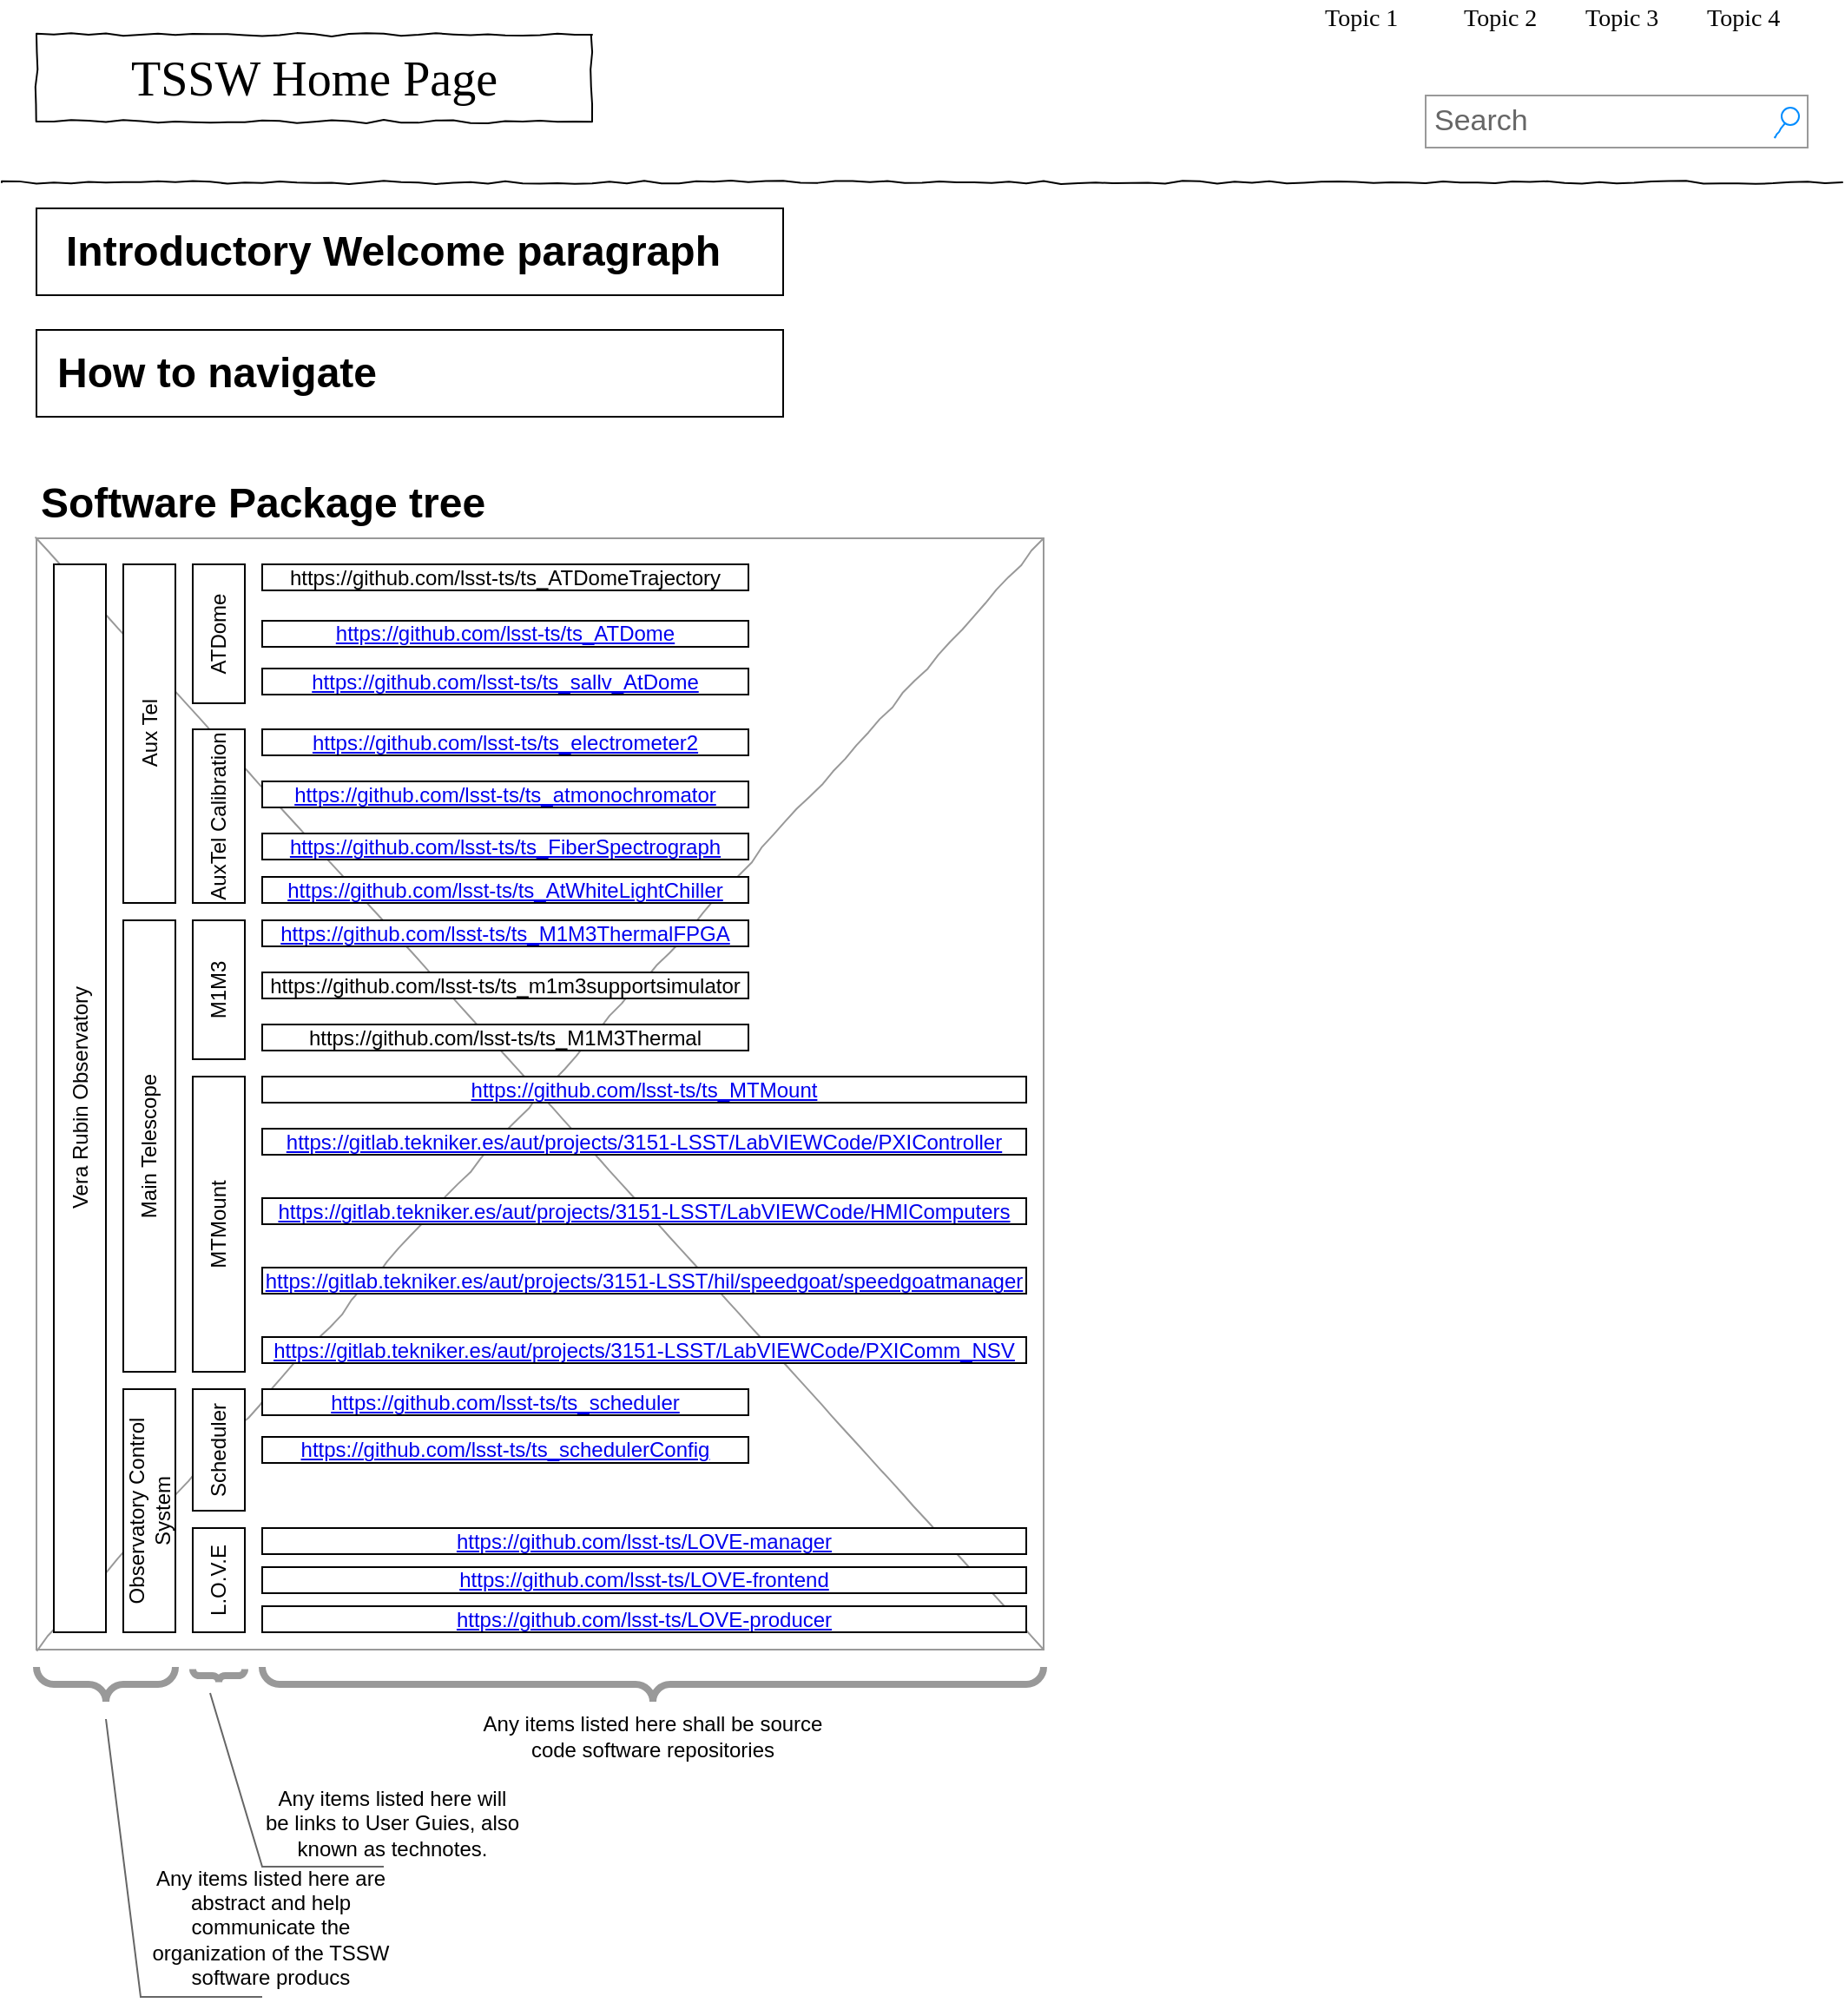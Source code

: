 <mxfile version="12.9.12" type="github">
  <diagram name="Page-1" id="03018318-947c-dd8e-b7a3-06fadd420f32">
    <mxGraphModel dx="650" dy="723" grid="1" gridSize="10" guides="1" tooltips="1" connect="1" arrows="1" fold="1" page="1" pageScale="1" pageWidth="1100" pageHeight="850" background="#ffffff" math="0" shadow="0">
      <root>
        <mxCell id="0" />
        <mxCell id="1" parent="0" />
        <mxCell id="677b7b8949515195-2" value="TSSW Home Page" style="whiteSpace=wrap;html=1;rounded=0;shadow=0;labelBackgroundColor=none;strokeWidth=1;fontFamily=Verdana;fontSize=28;align=center;comic=1;" parent="1" vertex="1">
          <mxGeometry x="40" y="60" width="320" height="50" as="geometry" />
        </mxCell>
        <mxCell id="677b7b8949515195-3" value="Search" style="strokeWidth=1;shadow=0;dashed=0;align=center;html=1;shape=mxgraph.mockup.forms.searchBox;strokeColor=#999999;mainText=;strokeColor2=#008cff;fontColor=#666666;fontSize=17;align=left;spacingLeft=3;rounded=0;labelBackgroundColor=none;comic=1;" parent="1" vertex="1">
          <mxGeometry x="840" y="95" width="220" height="30" as="geometry" />
        </mxCell>
        <mxCell id="677b7b8949515195-4" value="Topic 1" style="text;html=1;points=[];align=left;verticalAlign=top;spacingTop=-4;fontSize=14;fontFamily=Verdana" parent="1" vertex="1">
          <mxGeometry x="780" y="40" width="60" height="20" as="geometry" />
        </mxCell>
        <mxCell id="677b7b8949515195-5" value="Topic 2" style="text;html=1;points=[];align=left;verticalAlign=top;spacingTop=-4;fontSize=14;fontFamily=Verdana" parent="1" vertex="1">
          <mxGeometry x="860" y="40" width="60" height="20" as="geometry" />
        </mxCell>
        <mxCell id="677b7b8949515195-6" value="Topic 3" style="text;html=1;points=[];align=left;verticalAlign=top;spacingTop=-4;fontSize=14;fontFamily=Verdana" parent="1" vertex="1">
          <mxGeometry x="930" y="40" width="60" height="20" as="geometry" />
        </mxCell>
        <mxCell id="677b7b8949515195-7" value="Topic 4" style="text;html=1;points=[];align=left;verticalAlign=top;spacingTop=-4;fontSize=14;fontFamily=Verdana" parent="1" vertex="1">
          <mxGeometry x="1000" y="40" width="60" height="20" as="geometry" />
        </mxCell>
        <mxCell id="677b7b8949515195-9" value="" style="line;strokeWidth=1;html=1;rounded=0;shadow=0;labelBackgroundColor=none;fillColor=none;fontFamily=Verdana;fontSize=14;fontColor=#000000;align=center;comic=1;" parent="1" vertex="1">
          <mxGeometry x="20" y="140" width="1060" height="10" as="geometry" />
        </mxCell>
        <UserObject label="" link="https://github.com/lsst-ts/ts_scheduler" id="677b7b8949515195-16">
          <mxCell style="verticalLabelPosition=bottom;shadow=0;dashed=0;align=center;html=1;verticalAlign=top;strokeWidth=1;shape=mxgraph.mockup.graphics.simpleIcon;strokeColor=#999999;rounded=0;labelBackgroundColor=none;fontFamily=Verdana;fontSize=14;fontColor=#000000;comic=1;" parent="1" vertex="1">
            <mxGeometry x="40" y="350" width="580" height="640" as="geometry" />
          </mxCell>
        </UserObject>
        <mxCell id="wWp5y2XCNyQGihxI69Zn-4" value="" style="rounded=0;whiteSpace=wrap;html=1;" parent="1" vertex="1">
          <mxGeometry x="40" y="160" width="430" height="50" as="geometry" />
        </mxCell>
        <mxCell id="wWp5y2XCNyQGihxI69Zn-2" value="Introductory Welcome paragraph" style="text;strokeColor=none;fillColor=none;html=1;fontSize=24;fontStyle=1;verticalAlign=middle;align=center;" parent="1" vertex="1">
          <mxGeometry x="40" y="160" width="410" height="50" as="geometry" />
        </mxCell>
        <mxCell id="wWp5y2XCNyQGihxI69Zn-5" value="" style="rounded=0;whiteSpace=wrap;html=1;" parent="1" vertex="1">
          <mxGeometry x="40" y="230" width="430" height="50" as="geometry" />
        </mxCell>
        <mxCell id="wWp5y2XCNyQGihxI69Zn-6" value="How to navigate" style="text;strokeColor=none;fillColor=none;html=1;fontSize=24;fontStyle=1;verticalAlign=middle;align=left;" parent="1" vertex="1">
          <mxGeometry x="50" y="230" width="410" height="50" as="geometry" />
        </mxCell>
        <mxCell id="wWp5y2XCNyQGihxI69Zn-7" value="Software Package tree" style="text;strokeColor=none;fillColor=none;html=1;fontSize=24;fontStyle=1;verticalAlign=middle;align=center;" parent="1" vertex="1">
          <mxGeometry x="120" y="310" width="100" height="40" as="geometry" />
        </mxCell>
        <mxCell id="wWp5y2XCNyQGihxI69Zn-8" value="Vera Rubin Observatory" style="rounded=0;whiteSpace=wrap;html=1;horizontal=0;" parent="1" vertex="1">
          <mxGeometry x="50" y="365" width="30" height="615" as="geometry" />
        </mxCell>
        <mxCell id="wWp5y2XCNyQGihxI69Zn-11" value="Aux Tel" style="rounded=0;whiteSpace=wrap;html=1;horizontal=0;" parent="1" vertex="1">
          <mxGeometry x="90" y="365" width="30" height="195" as="geometry" />
        </mxCell>
        <mxCell id="wWp5y2XCNyQGihxI69Zn-12" value="Main Telescope" style="rounded=0;whiteSpace=wrap;html=1;horizontal=0;" parent="1" vertex="1">
          <mxGeometry x="90" y="570" width="30" height="260" as="geometry" />
        </mxCell>
        <mxCell id="wWp5y2XCNyQGihxI69Zn-13" value="ATDome" style="rounded=0;whiteSpace=wrap;html=1;horizontal=0;" parent="1" vertex="1">
          <mxGeometry x="130" y="365" width="30" height="80" as="geometry" />
        </mxCell>
        <mxCell id="wWp5y2XCNyQGihxI69Zn-14" value="AuxTel Calibration" style="rounded=0;whiteSpace=wrap;html=1;horizontal=0;" parent="1" vertex="1">
          <mxGeometry x="130" y="460" width="30" height="100" as="geometry" />
        </mxCell>
        <UserObject label="https://github.com/lsst-ts/ts_ATDomeTrajectory" link="https://github.com/lsst-ts/ts_ATDomeTrajectory" id="wWp5y2XCNyQGihxI69Zn-16">
          <mxCell style="rounded=0;whiteSpace=wrap;html=1;" parent="1" vertex="1">
            <mxGeometry x="170" y="365" width="280" height="15" as="geometry" />
          </mxCell>
        </UserObject>
        <UserObject label="&lt;a href=&quot;https://github.com/lsst-ts/ts_ATDome&quot;&gt;https://github.com/lsst-ts/ts_ATDome&lt;/a&gt;" link="https://github.com/lsst-ts/ts_ATDomeTrajectory" id="wWp5y2XCNyQGihxI69Zn-17">
          <mxCell style="rounded=0;whiteSpace=wrap;html=1;" parent="1" vertex="1">
            <mxGeometry x="170" y="397.5" width="280" height="15" as="geometry" />
          </mxCell>
        </UserObject>
        <UserObject label="&lt;a href=&quot;https://github.com/lsst-ts/ts_sallv_AtDome&quot;&gt;https://github.com/lsst-ts/ts_sallv_AtDome&lt;/a&gt;" link="https://github.com/lsst-ts/ts_ATDomeTrajectory" id="wWp5y2XCNyQGihxI69Zn-18">
          <mxCell style="rounded=0;whiteSpace=wrap;html=1;" parent="1" vertex="1">
            <mxGeometry x="170" y="425" width="280" height="15" as="geometry" />
          </mxCell>
        </UserObject>
        <mxCell id="wWp5y2XCNyQGihxI69Zn-19" value="MTMount" style="rounded=0;whiteSpace=wrap;html=1;horizontal=0;" parent="1" vertex="1">
          <mxGeometry x="130" y="660" width="30" height="170" as="geometry" />
        </mxCell>
        <UserObject label="&lt;a href=&quot;https://gitlab.tekniker.es/aut/projects/3151-LSST/LabVIEWCode/PXIController&quot;&gt;https://gitlab.tekniker.es/aut/projects/3151-LSST/LabVIEWCode/PXIController&lt;/a&gt;" link="https://github.com/lsst-ts/ts_ATDomeTrajectory" id="wWp5y2XCNyQGihxI69Zn-20">
          <mxCell style="rounded=0;whiteSpace=wrap;html=1;" parent="1" vertex="1">
            <mxGeometry x="170" y="690" width="440" height="15" as="geometry" />
          </mxCell>
        </UserObject>
        <UserObject label="&lt;a href=&quot;https://gitlab.tekniker.es/aut/projects/3151-LSST/hil/speedgoat/speedgoatmanager&quot;&gt;https://gitlab.tekniker.es/aut/projects/3151-LSST/hil/speedgoat/speedgoatmanager&lt;/a&gt;" link="https://github.com/lsst-ts/ts_ATDomeTrajectory" id="wWp5y2XCNyQGihxI69Zn-24">
          <mxCell style="rounded=0;whiteSpace=wrap;html=1;" parent="1" vertex="1">
            <mxGeometry x="170" y="770" width="440" height="15" as="geometry" />
          </mxCell>
        </UserObject>
        <UserObject label="&lt;a href=&quot;https://gitlab.tekniker.es/aut/projects/3151-LSST/LabVIEWCode/PXIComm_NSV&quot;&gt;https://gitlab.tekniker.es/aut/projects/3151-LSST/LabVIEWCode/PXIComm_NSV&lt;/a&gt;" link="https://github.com/lsst-ts/ts_ATDomeTrajectory" id="wWp5y2XCNyQGihxI69Zn-25">
          <mxCell style="rounded=0;whiteSpace=wrap;html=1;" parent="1" vertex="1">
            <mxGeometry x="170" y="810" width="440" height="15" as="geometry" />
          </mxCell>
        </UserObject>
        <UserObject label="&lt;a href=&quot;https://gitlab.tekniker.es/aut/projects/3151-LSST/LabVIEWCode/HMIComputers&quot;&gt;https://gitlab.tekniker.es/aut/projects/3151-LSST/LabVIEWCode/HMIComputers&lt;/a&gt;" link="https://github.com/lsst-ts/ts_ATDomeTrajectory" id="wWp5y2XCNyQGihxI69Zn-26">
          <mxCell style="rounded=0;whiteSpace=wrap;html=1;" parent="1" vertex="1">
            <mxGeometry x="170" y="730" width="440" height="15" as="geometry" />
          </mxCell>
        </UserObject>
        <UserObject label="&lt;a href=&quot;https://github.com/lsst-ts/ts_MTMount&quot;&gt;https://github.com/lsst-ts/ts_MTMount&lt;/a&gt;" link="https://github.com/lsst-ts/ts_ATDomeTrajectory" id="wWp5y2XCNyQGihxI69Zn-27">
          <mxCell style="rounded=0;whiteSpace=wrap;html=1;" parent="1" vertex="1">
            <mxGeometry x="170" y="660" width="440" height="15" as="geometry" />
          </mxCell>
        </UserObject>
        <UserObject label="&lt;a href=&quot;https://github.com/lsst-ts/ts_electrometer2&quot;&gt;https://github.com/lsst-ts/ts_electrometer2&lt;/a&gt;" link="https://github.com/lsst-ts/ts_ATDomeTrajectory" id="wWp5y2XCNyQGihxI69Zn-29">
          <mxCell style="rounded=0;whiteSpace=wrap;html=1;" parent="1" vertex="1">
            <mxGeometry x="170" y="460" width="280" height="15" as="geometry" />
          </mxCell>
        </UserObject>
        <UserObject label="&lt;a href=&quot;https://github.com/lsst-ts/ts_FiberSpectrograph&quot;&gt;https://github.com/lsst-ts/ts_FiberSpectrograph&lt;/a&gt;" link="https://github.com/lsst-ts/ts_ATDomeTrajectory" id="wWp5y2XCNyQGihxI69Zn-30">
          <mxCell style="rounded=0;whiteSpace=wrap;html=1;" parent="1" vertex="1">
            <mxGeometry x="170" y="520" width="280" height="15" as="geometry" />
          </mxCell>
        </UserObject>
        <UserObject label="&lt;a href=&quot;https://github.com/lsst-ts/ts_AtWhiteLightChiller&quot;&gt;https://github.com/lsst-ts/ts_AtWhiteLightChiller&lt;/a&gt;" link="https://github.com/lsst-ts/ts_ATDomeTrajectory" id="wWp5y2XCNyQGihxI69Zn-31">
          <mxCell style="rounded=0;whiteSpace=wrap;html=1;" parent="1" vertex="1">
            <mxGeometry x="170" y="545" width="280" height="15" as="geometry" />
          </mxCell>
        </UserObject>
        <UserObject label="&lt;a href=&quot;https://github.com/lsst-ts/ts_atmonochromator&quot;&gt;https://github.com/lsst-ts/ts_atmonochromator&lt;/a&gt;" link="https://github.com/lsst-ts/ts_ATDomeTrajectory" id="wWp5y2XCNyQGihxI69Zn-32">
          <mxCell style="rounded=0;whiteSpace=wrap;html=1;" parent="1" vertex="1">
            <mxGeometry x="170" y="490" width="280" height="15" as="geometry" />
          </mxCell>
        </UserObject>
        <mxCell id="wWp5y2XCNyQGihxI69Zn-33" value="Scheduler" style="rounded=0;whiteSpace=wrap;html=1;horizontal=0;" parent="1" vertex="1">
          <mxGeometry x="130" y="840" width="30" height="70" as="geometry" />
        </mxCell>
        <mxCell id="wWp5y2XCNyQGihxI69Zn-34" value="Observatory Control System&lt;br&gt;" style="rounded=0;whiteSpace=wrap;html=1;horizontal=0;" parent="1" vertex="1">
          <mxGeometry x="90" y="840" width="30" height="140" as="geometry" />
        </mxCell>
        <mxCell id="wWp5y2XCNyQGihxI69Zn-35" value="L.O.V.E" style="rounded=0;whiteSpace=wrap;html=1;horizontal=0;" parent="1" vertex="1">
          <mxGeometry x="130" y="920" width="30" height="60" as="geometry" />
        </mxCell>
        <UserObject label="&lt;a href=&quot;https://github.com/lsst-ts/LOVE-manager&quot;&gt;https://github.com/lsst-ts/LOVE-manager&lt;/a&gt;" link="https://github.com/lsst-ts/ts_ATDomeTrajectory" id="wWp5y2XCNyQGihxI69Zn-36">
          <mxCell style="rounded=0;whiteSpace=wrap;html=1;" parent="1" vertex="1">
            <mxGeometry x="170" y="920" width="440" height="15" as="geometry" />
          </mxCell>
        </UserObject>
        <UserObject label="&lt;a href=&quot;https://github.com/lsst-ts/LOVE-manager&quot;&gt;https://github.com/lsst-ts/LOVE-frontend&lt;/a&gt;" link="https://github.com/lsst-ts/ts_ATDomeTrajectory" id="wWp5y2XCNyQGihxI69Zn-37">
          <mxCell style="rounded=0;whiteSpace=wrap;html=1;" parent="1" vertex="1">
            <mxGeometry x="170" y="942.5" width="440" height="15" as="geometry" />
          </mxCell>
        </UserObject>
        <UserObject label="&lt;a href=&quot;https://github.com/lsst-ts/LOVE-manager&quot;&gt;https://github.com/lsst-ts/LOVE-producer&lt;/a&gt;" link="https://github.com/lsst-ts/ts_ATDomeTrajectory" id="wWp5y2XCNyQGihxI69Zn-38">
          <mxCell style="rounded=0;whiteSpace=wrap;html=1;" parent="1" vertex="1">
            <mxGeometry x="170" y="965" width="440" height="15" as="geometry" />
          </mxCell>
        </UserObject>
        <mxCell id="R_ak1PxugeGt-QiQ7oEQ-1" value="M1M3" style="rounded=0;whiteSpace=wrap;html=1;horizontal=0;" vertex="1" parent="1">
          <mxGeometry x="130" y="570" width="30" height="80" as="geometry" />
        </mxCell>
        <UserObject label="&lt;a href=&quot;https://github.com/lsst-ts/ts_AtWhiteLightChiller&quot;&gt;https://github.com/lsst-ts/ts_M1M3ThermalFPGA&lt;/a&gt;" link="https://github.com/lsst-ts/ts_ATDomeTrajectory" id="R_ak1PxugeGt-QiQ7oEQ-3">
          <mxCell style="rounded=0;whiteSpace=wrap;html=1;" vertex="1" parent="1">
            <mxGeometry x="170" y="570" width="280" height="15" as="geometry" />
          </mxCell>
        </UserObject>
        <UserObject label="https://github.com/lsst-ts/ts_m1m3supportsimulator" link="https://github.com/lsst-ts/ts_ATDomeTrajectory" id="R_ak1PxugeGt-QiQ7oEQ-4">
          <mxCell style="rounded=0;whiteSpace=wrap;html=1;" vertex="1" parent="1">
            <mxGeometry x="170" y="600" width="280" height="15" as="geometry" />
          </mxCell>
        </UserObject>
        <UserObject label="https://github.com/lsst-ts/ts_M1M3Thermal" link="https://github.com/lsst-ts/ts_M1M3Thermal" id="R_ak1PxugeGt-QiQ7oEQ-5">
          <mxCell style="rounded=0;whiteSpace=wrap;html=1;" vertex="1" parent="1">
            <mxGeometry x="170" y="630" width="280" height="15" as="geometry" />
          </mxCell>
        </UserObject>
        <UserObject label="&lt;a href=&quot;https://github.com/lsst-ts/ts_AtWhiteLightChiller&quot;&gt;https://github.com/lsst-ts/ts_schedulerConfig&lt;/a&gt;" link="https://github.com/lsst-ts/ts_ATDomeTrajectory" id="R_ak1PxugeGt-QiQ7oEQ-6">
          <mxCell style="rounded=0;whiteSpace=wrap;html=1;" vertex="1" parent="1">
            <mxGeometry x="170" y="867.5" width="280" height="15" as="geometry" />
          </mxCell>
        </UserObject>
        <UserObject label="&lt;a href=&quot;https://github.com/lsst-ts/ts_scheduler&quot;&gt;https://github.com/lsst-ts/ts_scheduler&lt;/a&gt;" link="https://github.com/lsst-ts/ts_ATDomeTrajectory" id="R_ak1PxugeGt-QiQ7oEQ-7">
          <mxCell style="rounded=0;whiteSpace=wrap;html=1;" vertex="1" parent="1">
            <mxGeometry x="170" y="840" width="280" height="15" as="geometry" />
          </mxCell>
        </UserObject>
        <mxCell id="R_ak1PxugeGt-QiQ7oEQ-8" value="" style="verticalLabelPosition=bottom;shadow=0;dashed=0;align=center;html=1;verticalAlign=top;strokeWidth=4;shape=mxgraph.mockup.markup.curlyBrace;strokeColor=#999999;rotation=-180;" vertex="1" parent="1">
          <mxGeometry x="170" y="1000" width="450" height="20" as="geometry" />
        </mxCell>
        <mxCell id="R_ak1PxugeGt-QiQ7oEQ-9" value="Any items listed here shall be source code software repositories" style="text;html=1;strokeColor=none;fillColor=none;align=center;verticalAlign=middle;whiteSpace=wrap;rounded=0;" vertex="1" parent="1">
          <mxGeometry x="290" y="990" width="210" height="100" as="geometry" />
        </mxCell>
        <mxCell id="R_ak1PxugeGt-QiQ7oEQ-10" value="" style="verticalLabelPosition=bottom;shadow=0;dashed=0;align=center;html=1;verticalAlign=top;strokeWidth=4;shape=mxgraph.mockup.markup.curlyBrace;strokeColor=#999999;rotation=-180;" vertex="1" parent="1">
          <mxGeometry x="130" y="995" width="30" height="20" as="geometry" />
        </mxCell>
        <mxCell id="R_ak1PxugeGt-QiQ7oEQ-11" value="Any items listed here will be links to User Guies, also known as technotes." style="text;html=1;strokeColor=none;fillColor=none;align=center;verticalAlign=middle;whiteSpace=wrap;rounded=0;" vertex="1" parent="1">
          <mxGeometry x="170" y="1040" width="150" height="100" as="geometry" />
        </mxCell>
        <mxCell id="R_ak1PxugeGt-QiQ7oEQ-13" value="" style="verticalLabelPosition=bottom;shadow=0;dashed=0;align=center;html=1;verticalAlign=top;strokeWidth=4;shape=mxgraph.mockup.markup.curlyBrace;strokeColor=#999999;rotation=-180;" vertex="1" parent="1">
          <mxGeometry x="40" y="1000" width="80" height="20" as="geometry" />
        </mxCell>
        <mxCell id="R_ak1PxugeGt-QiQ7oEQ-14" value="" style="strokeWidth=1;shadow=0;dashed=0;align=center;html=1;shape=mxgraph.mockup.text.callout;linkText=;textSize=17;textColor=#666666;callDir=SE;callStyle=line;fontSize=17;fontColor=#666666;align=right;verticalAlign=bottom;strokeColor=#666666;" vertex="1" parent="1">
          <mxGeometry x="140" y="1015" width="100" height="100" as="geometry" />
        </mxCell>
        <mxCell id="R_ak1PxugeGt-QiQ7oEQ-16" value="" style="strokeWidth=1;shadow=0;dashed=0;align=center;html=1;shape=mxgraph.mockup.text.callout;linkText=;textSize=17;textColor=#666666;callDir=SE;callStyle=line;fontSize=17;fontColor=#666666;align=right;verticalAlign=bottom;strokeColor=#666666;" vertex="1" parent="1">
          <mxGeometry x="80" y="1030" width="90" height="160" as="geometry" />
        </mxCell>
        <mxCell id="R_ak1PxugeGt-QiQ7oEQ-17" value="Any items listed here are abstract and help communicate the organization of the TSSW software producs" style="text;html=1;strokeColor=none;fillColor=none;align=center;verticalAlign=middle;whiteSpace=wrap;rounded=0;" vertex="1" parent="1">
          <mxGeometry x="100" y="1100" width="150" height="100" as="geometry" />
        </mxCell>
      </root>
    </mxGraphModel>
  </diagram>
</mxfile>
